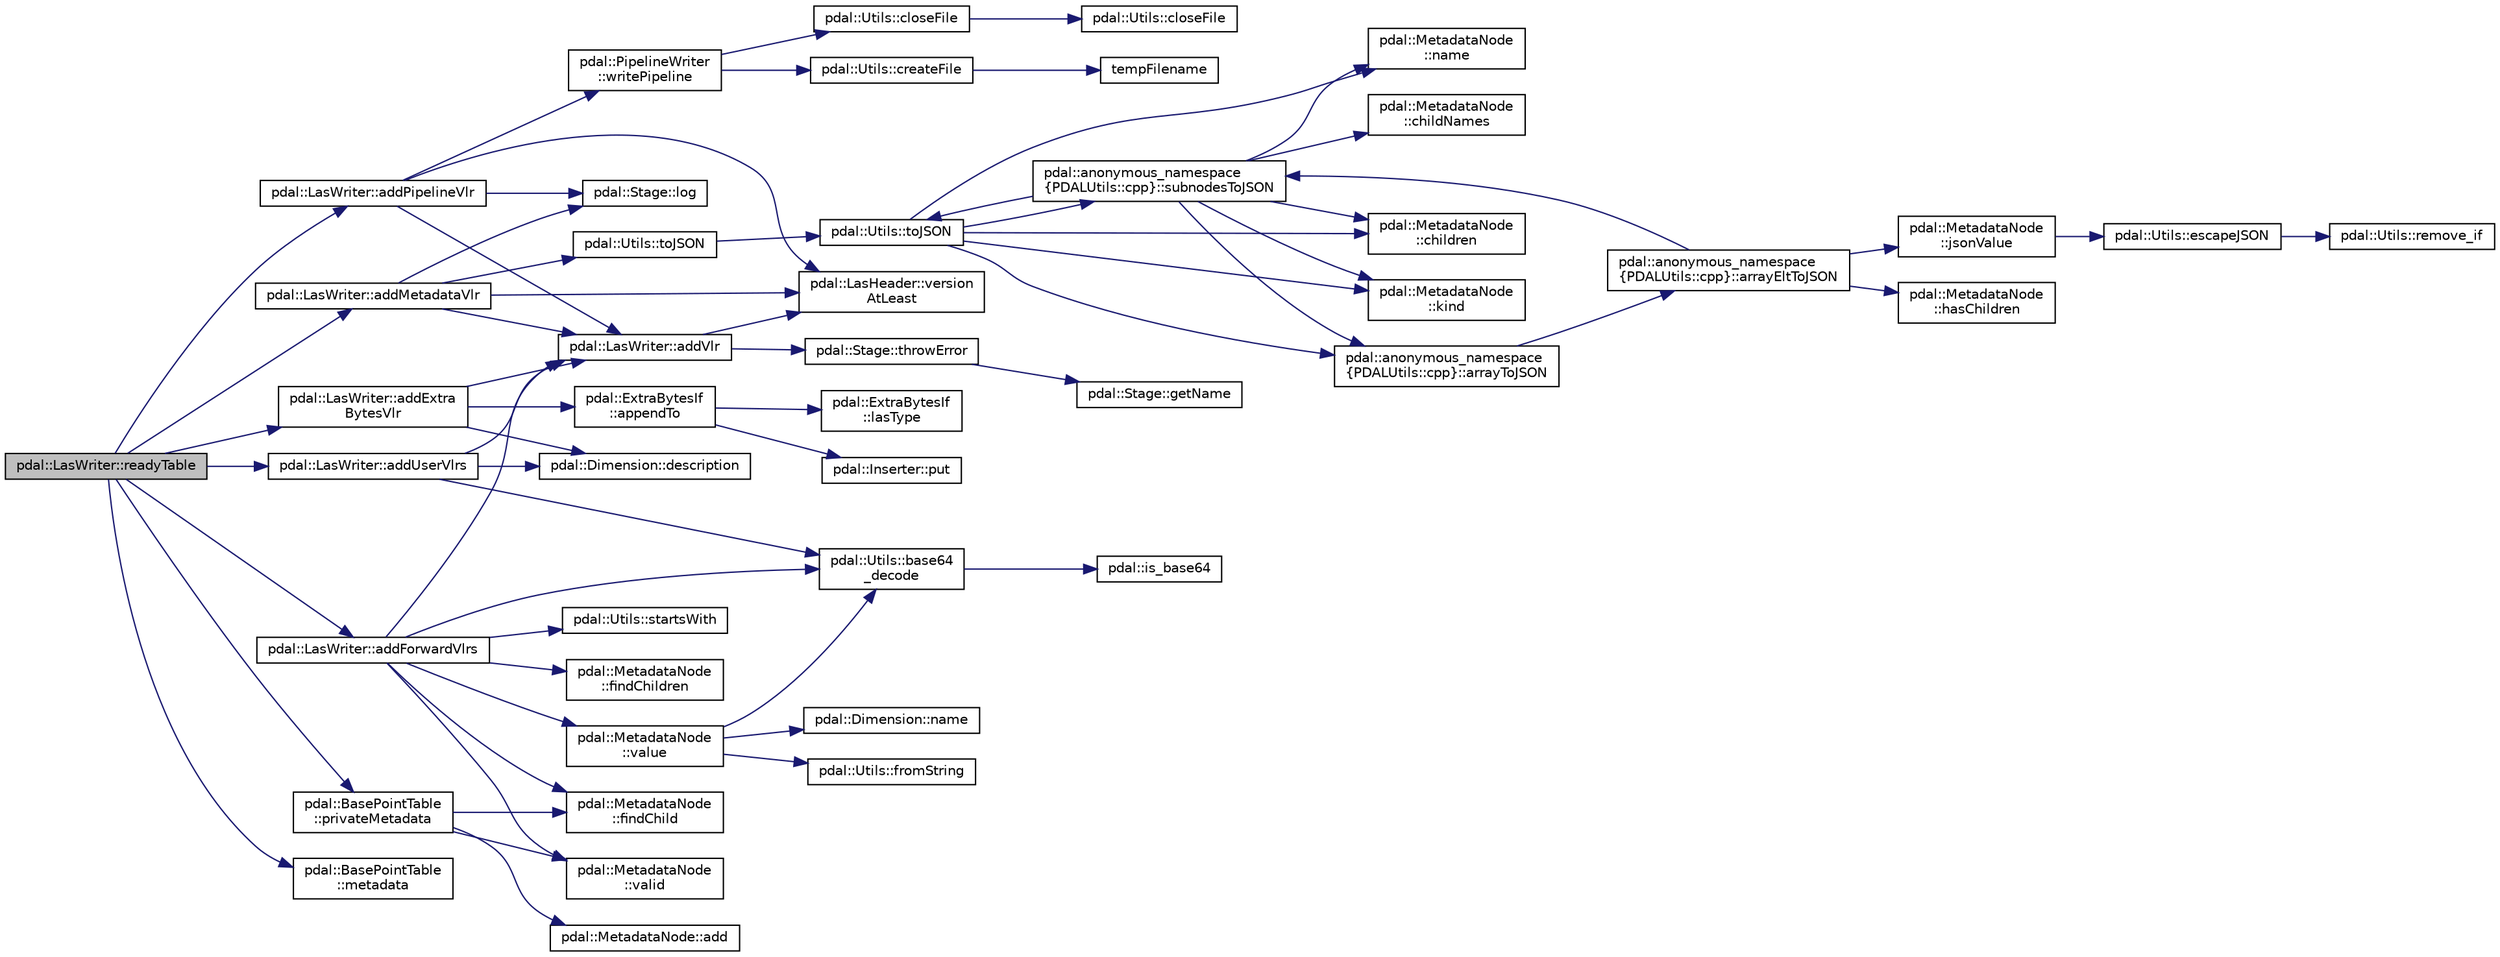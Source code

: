 digraph "pdal::LasWriter::readyTable"
{
  edge [fontname="Helvetica",fontsize="10",labelfontname="Helvetica",labelfontsize="10"];
  node [fontname="Helvetica",fontsize="10",shape=record];
  rankdir="LR";
  Node1 [label="pdal::LasWriter::readyTable",height=0.2,width=0.4,color="black", fillcolor="grey75", style="filled", fontcolor="black"];
  Node1 -> Node2 [color="midnightblue",fontsize="10",style="solid",fontname="Helvetica"];
  Node2 [label="pdal::LasWriter::addExtra\lBytesVlr",height=0.2,width=0.4,color="black", fillcolor="white", style="filled",URL="$classpdal_1_1LasWriter.html#a27652d39c59f2b21099e787f1dce7686"];
  Node2 -> Node3 [color="midnightblue",fontsize="10",style="solid",fontname="Helvetica"];
  Node3 [label="pdal::LasWriter::addVlr",height=0.2,width=0.4,color="black", fillcolor="white", style="filled",URL="$classpdal_1_1LasWriter.html#aee3405138c851c3ffc662e591a2bfece"];
  Node3 -> Node4 [color="midnightblue",fontsize="10",style="solid",fontname="Helvetica"];
  Node4 [label="pdal::Stage::throwError",height=0.2,width=0.4,color="black", fillcolor="white", style="filled",URL="$classpdal_1_1Stage.html#abdbd1176da12dfd882d931a43290797f"];
  Node4 -> Node5 [color="midnightblue",fontsize="10",style="solid",fontname="Helvetica"];
  Node5 [label="pdal::Stage::getName",height=0.2,width=0.4,color="black", fillcolor="white", style="filled",URL="$classpdal_1_1Stage.html#a6c81d6fbbac17ebe4cd63806916cc750"];
  Node3 -> Node6 [color="midnightblue",fontsize="10",style="solid",fontname="Helvetica"];
  Node6 [label="pdal::LasHeader::version\lAtLeast",height=0.2,width=0.4,color="black", fillcolor="white", style="filled",URL="$classpdal_1_1LasHeader.html#ace5a26c0b9358ad59ab8b5ae629ffb3f"];
  Node2 -> Node7 [color="midnightblue",fontsize="10",style="solid",fontname="Helvetica"];
  Node7 [label="pdal::ExtraBytesIf\l::appendTo",height=0.2,width=0.4,color="black", fillcolor="white", style="filled",URL="$classpdal_1_1ExtraBytesIf.html#a002a974b053c1aa71335a77d1556abd2"];
  Node7 -> Node8 [color="midnightblue",fontsize="10",style="solid",fontname="Helvetica"];
  Node8 [label="pdal::ExtraBytesIf\l::lasType",height=0.2,width=0.4,color="black", fillcolor="white", style="filled",URL="$classpdal_1_1ExtraBytesIf.html#a225512655c5e100f157805765520bbdc"];
  Node7 -> Node9 [color="midnightblue",fontsize="10",style="solid",fontname="Helvetica"];
  Node9 [label="pdal::Inserter::put",height=0.2,width=0.4,color="black", fillcolor="white", style="filled",URL="$classpdal_1_1Inserter.html#aa9126abc68b00cfb9ccf2b2399df997e"];
  Node2 -> Node10 [color="midnightblue",fontsize="10",style="solid",fontname="Helvetica"];
  Node10 [label="pdal::Dimension::description",height=0.2,width=0.4,color="black", fillcolor="white", style="filled",URL="$namespacepdal_1_1Dimension.html#a4041a0eeee0ca503caad91db24affa0e"];
  Node1 -> Node11 [color="midnightblue",fontsize="10",style="solid",fontname="Helvetica"];
  Node11 [label="pdal::LasWriter::addForwardVlrs",height=0.2,width=0.4,color="black", fillcolor="white", style="filled",URL="$classpdal_1_1LasWriter.html#aabf75f7bd3615f00707fc687dc693d0f",tooltip="Add VLRs forwarded from the input. "];
  Node11 -> Node3 [color="midnightblue",fontsize="10",style="solid",fontname="Helvetica"];
  Node11 -> Node12 [color="midnightblue",fontsize="10",style="solid",fontname="Helvetica"];
  Node12 [label="pdal::Utils::base64\l_decode",height=0.2,width=0.4,color="black", fillcolor="white", style="filled",URL="$namespacepdal_1_1Utils.html#aab74b31905c5d41eaca70a73675bf407"];
  Node12 -> Node13 [color="midnightblue",fontsize="10",style="solid",fontname="Helvetica"];
  Node13 [label="pdal::is_base64",height=0.2,width=0.4,color="black", fillcolor="white", style="filled",URL="$namespacepdal.html#a4d7dbf8f97121c52d3b891ad9e944094"];
  Node11 -> Node14 [color="midnightblue",fontsize="10",style="solid",fontname="Helvetica"];
  Node14 [label="pdal::MetadataNode\l::findChild",height=0.2,width=0.4,color="black", fillcolor="white", style="filled",URL="$classpdal_1_1MetadataNode.html#a0c52985f2bedf620aea438ab1bce0af6"];
  Node11 -> Node15 [color="midnightblue",fontsize="10",style="solid",fontname="Helvetica"];
  Node15 [label="pdal::MetadataNode\l::findChildren",height=0.2,width=0.4,color="black", fillcolor="white", style="filled",URL="$classpdal_1_1MetadataNode.html#a437cb95d325cd52e9a9eba4b1c06f513"];
  Node11 -> Node16 [color="midnightblue",fontsize="10",style="solid",fontname="Helvetica"];
  Node16 [label="pdal::Utils::startsWith",height=0.2,width=0.4,color="black", fillcolor="white", style="filled",URL="$namespacepdal_1_1Utils.html#a28e27948fb8a4c1d958783d8a53bd784"];
  Node11 -> Node17 [color="midnightblue",fontsize="10",style="solid",fontname="Helvetica"];
  Node17 [label="pdal::MetadataNode\l::valid",height=0.2,width=0.4,color="black", fillcolor="white", style="filled",URL="$classpdal_1_1MetadataNode.html#a54eb6519dee5cce1b496d8cec4f58d99"];
  Node11 -> Node18 [color="midnightblue",fontsize="10",style="solid",fontname="Helvetica"];
  Node18 [label="pdal::MetadataNode\l::value",height=0.2,width=0.4,color="black", fillcolor="white", style="filled",URL="$classpdal_1_1MetadataNode.html#ab5c86ccff7ced090522b31cdc6c772b6"];
  Node18 -> Node12 [color="midnightblue",fontsize="10",style="solid",fontname="Helvetica"];
  Node18 -> Node19 [color="midnightblue",fontsize="10",style="solid",fontname="Helvetica"];
  Node19 [label="pdal::Utils::fromString",height=0.2,width=0.4,color="black", fillcolor="white", style="filled",URL="$namespacepdal_1_1Utils.html#ab93520363c4224f135097c2829b4420c"];
  Node18 -> Node20 [color="midnightblue",fontsize="10",style="solid",fontname="Helvetica"];
  Node20 [label="pdal::Dimension::name",height=0.2,width=0.4,color="black", fillcolor="white", style="filled",URL="$namespacepdal_1_1Dimension.html#af3176b0b7e6b4be000317846cf7c2718"];
  Node1 -> Node21 [color="midnightblue",fontsize="10",style="solid",fontname="Helvetica"];
  Node21 [label="pdal::LasWriter::addMetadataVlr",height=0.2,width=0.4,color="black", fillcolor="white", style="filled",URL="$classpdal_1_1LasWriter.html#a8b3878dd632dd8a1eb0828acd1b06ca5"];
  Node21 -> Node3 [color="midnightblue",fontsize="10",style="solid",fontname="Helvetica"];
  Node21 -> Node22 [color="midnightblue",fontsize="10",style="solid",fontname="Helvetica"];
  Node22 [label="pdal::Stage::log",height=0.2,width=0.4,color="black", fillcolor="white", style="filled",URL="$classpdal_1_1Stage.html#ae8c29817e14d7cda53fdcbb23102d872"];
  Node21 -> Node23 [color="midnightblue",fontsize="10",style="solid",fontname="Helvetica"];
  Node23 [label="pdal::Utils::toJSON",height=0.2,width=0.4,color="black", fillcolor="white", style="filled",URL="$namespacepdal_1_1Utils.html#ae34d4c6244b0915b7ff635d74c5315cc"];
  Node23 -> Node24 [color="midnightblue",fontsize="10",style="solid",fontname="Helvetica"];
  Node24 [label="pdal::Utils::toJSON",height=0.2,width=0.4,color="black", fillcolor="white", style="filled",URL="$namespacepdal_1_1Utils.html#a90c7b124d5407ee4d7120e4c42b40b02"];
  Node24 -> Node25 [color="midnightblue",fontsize="10",style="solid",fontname="Helvetica"];
  Node25 [label="pdal::MetadataNode\l::name",height=0.2,width=0.4,color="black", fillcolor="white", style="filled",URL="$classpdal_1_1MetadataNode.html#a645aadd856fb1a4ae4a12247fda3e618"];
  Node24 -> Node26 [color="midnightblue",fontsize="10",style="solid",fontname="Helvetica"];
  Node26 [label="pdal::anonymous_namespace\l\{PDALUtils::cpp\}::subnodesToJSON",height=0.2,width=0.4,color="black", fillcolor="white", style="filled",URL="$namespacepdal_1_1anonymous__namespace_02PDALUtils_8cpp_03.html#a9836ab34bb1a9ec78acdf0da8134082d"];
  Node26 -> Node27 [color="midnightblue",fontsize="10",style="solid",fontname="Helvetica"];
  Node27 [label="pdal::MetadataNode\l::childNames",height=0.2,width=0.4,color="black", fillcolor="white", style="filled",URL="$classpdal_1_1MetadataNode.html#ae9794860b91201dce86f162799d902b1"];
  Node26 -> Node28 [color="midnightblue",fontsize="10",style="solid",fontname="Helvetica"];
  Node28 [label="pdal::MetadataNode\l::children",height=0.2,width=0.4,color="black", fillcolor="white", style="filled",URL="$classpdal_1_1MetadataNode.html#ab86b0ccbf27f9eee29cbb5252e9431b7"];
  Node26 -> Node29 [color="midnightblue",fontsize="10",style="solid",fontname="Helvetica"];
  Node29 [label="pdal::MetadataNode\l::kind",height=0.2,width=0.4,color="black", fillcolor="white", style="filled",URL="$classpdal_1_1MetadataNode.html#a66863365a08eb3ee538ebeb4ce788a39"];
  Node26 -> Node25 [color="midnightblue",fontsize="10",style="solid",fontname="Helvetica"];
  Node26 -> Node30 [color="midnightblue",fontsize="10",style="solid",fontname="Helvetica"];
  Node30 [label="pdal::anonymous_namespace\l\{PDALUtils::cpp\}::arrayToJSON",height=0.2,width=0.4,color="black", fillcolor="white", style="filled",URL="$namespacepdal_1_1anonymous__namespace_02PDALUtils_8cpp_03.html#a24e6b833ca779a04307fb80c249cdf19"];
  Node30 -> Node31 [color="midnightblue",fontsize="10",style="solid",fontname="Helvetica"];
  Node31 [label="pdal::anonymous_namespace\l\{PDALUtils::cpp\}::arrayEltToJSON",height=0.2,width=0.4,color="black", fillcolor="white", style="filled",URL="$namespacepdal_1_1anonymous__namespace_02PDALUtils_8cpp_03.html#ac00099447614a63b2acd68d05ee3a5c1"];
  Node31 -> Node32 [color="midnightblue",fontsize="10",style="solid",fontname="Helvetica"];
  Node32 [label="pdal::MetadataNode\l::jsonValue",height=0.2,width=0.4,color="black", fillcolor="white", style="filled",URL="$classpdal_1_1MetadataNode.html#ac936d257e7eaa30e130ad9de526b2087"];
  Node32 -> Node33 [color="midnightblue",fontsize="10",style="solid",fontname="Helvetica"];
  Node33 [label="pdal::Utils::escapeJSON",height=0.2,width=0.4,color="black", fillcolor="white", style="filled",URL="$namespacepdal_1_1Utils.html#aabcd6b5abf9f2cd30b485fc100656663"];
  Node33 -> Node34 [color="midnightblue",fontsize="10",style="solid",fontname="Helvetica"];
  Node34 [label="pdal::Utils::remove_if",height=0.2,width=0.4,color="black", fillcolor="white", style="filled",URL="$namespacepdal_1_1Utils.html#ac6b599972dcd3fe440ef5c476961081a"];
  Node31 -> Node35 [color="midnightblue",fontsize="10",style="solid",fontname="Helvetica"];
  Node35 [label="pdal::MetadataNode\l::hasChildren",height=0.2,width=0.4,color="black", fillcolor="white", style="filled",URL="$classpdal_1_1MetadataNode.html#ada667c2ca1eab9957ae5c7a98fea5d02"];
  Node31 -> Node26 [color="midnightblue",fontsize="10",style="solid",fontname="Helvetica"];
  Node26 -> Node24 [color="midnightblue",fontsize="10",style="solid",fontname="Helvetica"];
  Node24 -> Node29 [color="midnightblue",fontsize="10",style="solid",fontname="Helvetica"];
  Node24 -> Node30 [color="midnightblue",fontsize="10",style="solid",fontname="Helvetica"];
  Node24 -> Node28 [color="midnightblue",fontsize="10",style="solid",fontname="Helvetica"];
  Node21 -> Node6 [color="midnightblue",fontsize="10",style="solid",fontname="Helvetica"];
  Node1 -> Node36 [color="midnightblue",fontsize="10",style="solid",fontname="Helvetica"];
  Node36 [label="pdal::LasWriter::addPipelineVlr",height=0.2,width=0.4,color="black", fillcolor="white", style="filled",URL="$classpdal_1_1LasWriter.html#a84eddaac28c0c4954ebd4226b246ad4b"];
  Node36 -> Node3 [color="midnightblue",fontsize="10",style="solid",fontname="Helvetica"];
  Node36 -> Node22 [color="midnightblue",fontsize="10",style="solid",fontname="Helvetica"];
  Node36 -> Node6 [color="midnightblue",fontsize="10",style="solid",fontname="Helvetica"];
  Node36 -> Node37 [color="midnightblue",fontsize="10",style="solid",fontname="Helvetica"];
  Node37 [label="pdal::PipelineWriter\l::writePipeline",height=0.2,width=0.4,color="black", fillcolor="white", style="filled",URL="$namespacepdal_1_1PipelineWriter.html#ae63bae8c6ef7bc4260f70d19bf9948b7"];
  Node37 -> Node38 [color="midnightblue",fontsize="10",style="solid",fontname="Helvetica"];
  Node38 [label="pdal::Utils::createFile",height=0.2,width=0.4,color="black", fillcolor="white", style="filled",URL="$namespacepdal_1_1Utils.html#afc186e6df66a9d8e26b8d434d7eb9be5"];
  Node38 -> Node39 [color="midnightblue",fontsize="10",style="solid",fontname="Helvetica"];
  Node39 [label="tempFilename",height=0.2,width=0.4,color="black", fillcolor="white", style="filled",URL="$SQLiteTest_8cpp.html#afdd1742979cee35fe1879794bd7ff3a4"];
  Node37 -> Node40 [color="midnightblue",fontsize="10",style="solid",fontname="Helvetica"];
  Node40 [label="pdal::Utils::closeFile",height=0.2,width=0.4,color="black", fillcolor="white", style="filled",URL="$namespacepdal_1_1Utils.html#aad48cdff8e3ff3d13c7a273583870185"];
  Node40 -> Node41 [color="midnightblue",fontsize="10",style="solid",fontname="Helvetica"];
  Node41 [label="pdal::Utils::closeFile",height=0.2,width=0.4,color="black", fillcolor="white", style="filled",URL="$namespacepdal_1_1Utils.html#a6ce7036b0912ba81b1f1a876b2772a34"];
  Node1 -> Node42 [color="midnightblue",fontsize="10",style="solid",fontname="Helvetica"];
  Node42 [label="pdal::LasWriter::addUserVlrs",height=0.2,width=0.4,color="black", fillcolor="white", style="filled",URL="$classpdal_1_1LasWriter.html#acd9544d91246e45871281c600e414281"];
  Node42 -> Node3 [color="midnightblue",fontsize="10",style="solid",fontname="Helvetica"];
  Node42 -> Node12 [color="midnightblue",fontsize="10",style="solid",fontname="Helvetica"];
  Node42 -> Node10 [color="midnightblue",fontsize="10",style="solid",fontname="Helvetica"];
  Node1 -> Node43 [color="midnightblue",fontsize="10",style="solid",fontname="Helvetica"];
  Node43 [label="pdal::BasePointTable\l::metadata",height=0.2,width=0.4,color="black", fillcolor="white", style="filled",URL="$classpdal_1_1BasePointTable.html#a03429472e71e5dd323bc92319f4a9df6"];
  Node1 -> Node44 [color="midnightblue",fontsize="10",style="solid",fontname="Helvetica"];
  Node44 [label="pdal::BasePointTable\l::privateMetadata",height=0.2,width=0.4,color="black", fillcolor="white", style="filled",URL="$classpdal_1_1BasePointTable.html#abcfac8f6e48b8a19dad8092ece3f734e"];
  Node44 -> Node45 [color="midnightblue",fontsize="10",style="solid",fontname="Helvetica"];
  Node45 [label="pdal::MetadataNode::add",height=0.2,width=0.4,color="black", fillcolor="white", style="filled",URL="$classpdal_1_1MetadataNode.html#af2c1c5d91f6ab47a804aa8a0a1b043c2"];
  Node44 -> Node14 [color="midnightblue",fontsize="10",style="solid",fontname="Helvetica"];
  Node44 -> Node17 [color="midnightblue",fontsize="10",style="solid",fontname="Helvetica"];
}
